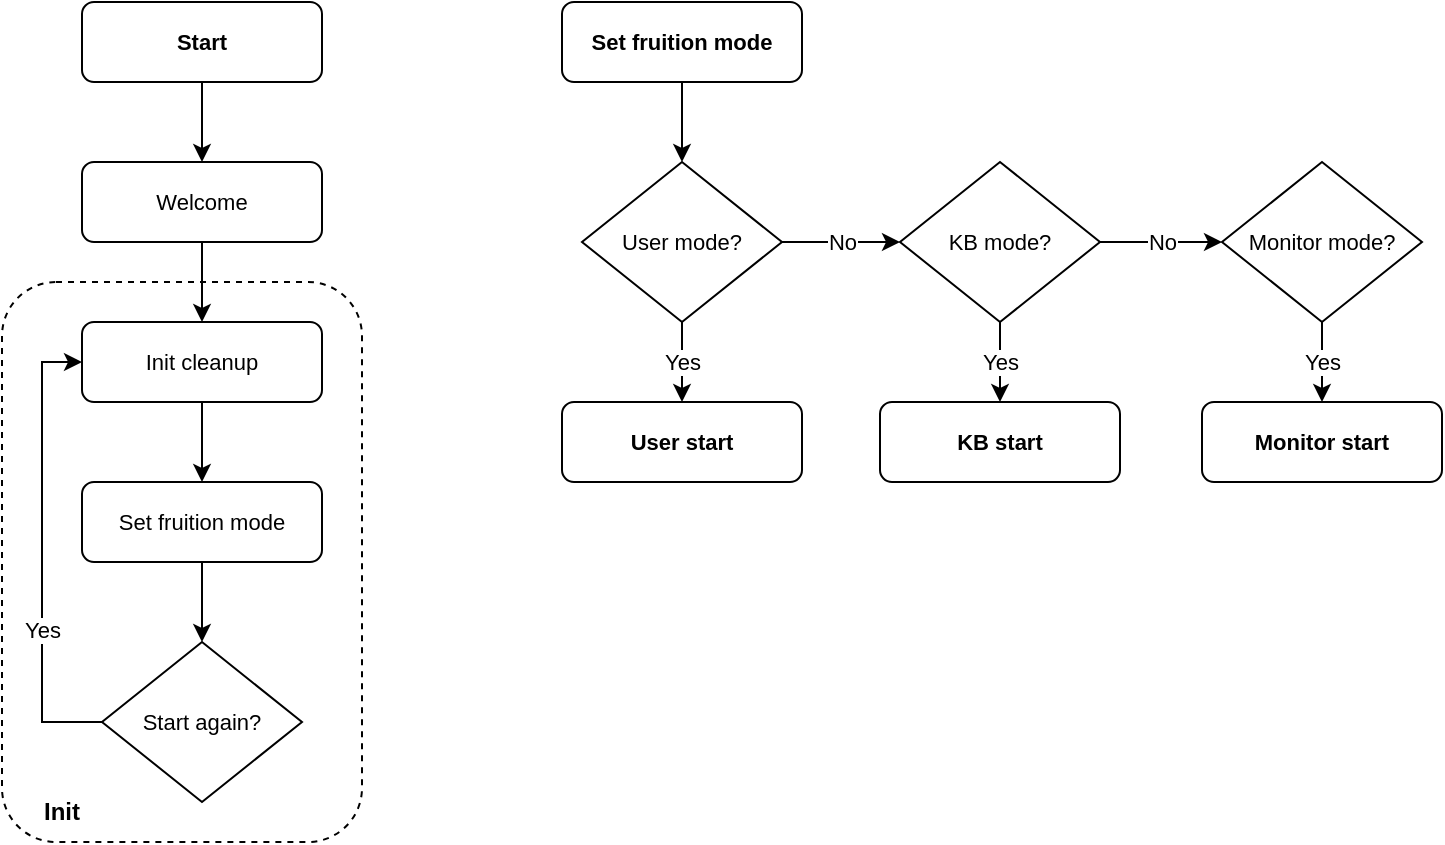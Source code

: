 <mxfile version="20.5.1" type="device"><diagram id="C5RBs43oDa-KdzZeNtuy" name="Page-1"><mxGraphModel dx="3746" dy="2472" grid="0" gridSize="10" guides="1" tooltips="1" connect="1" arrows="1" fold="1" page="1" pageScale="1" pageWidth="1169" pageHeight="827" math="0" shadow="0"><root><mxCell id="WIyWlLk6GJQsqaUBKTNV-0"/><mxCell id="WIyWlLk6GJQsqaUBKTNV-1" parent="WIyWlLk6GJQsqaUBKTNV-0"/><mxCell id="jTLag3UcQiWv1QtyqaXU-0" value="" style="rounded=1;whiteSpace=wrap;html=1;dashed=1;fillColor=none;" parent="WIyWlLk6GJQsqaUBKTNV-1" vertex="1"><mxGeometry x="-2240" y="-1460" width="180" height="280" as="geometry"/></mxCell><mxCell id="jTLag3UcQiWv1QtyqaXU-1" value="" style="edgeStyle=orthogonalEdgeStyle;rounded=0;orthogonalLoop=1;jettySize=auto;html=1;startArrow=none;startFill=0;endArrow=classic;endFill=1;" parent="WIyWlLk6GJQsqaUBKTNV-1" source="jTLag3UcQiWv1QtyqaXU-2" target="jTLag3UcQiWv1QtyqaXU-4" edge="1"><mxGeometry relative="1" as="geometry"/></mxCell><mxCell id="jTLag3UcQiWv1QtyqaXU-2" value="&lt;span style=&quot;font-size: 11px;&quot;&gt;Start&lt;br&gt;&lt;/span&gt;" style="rounded=1;whiteSpace=wrap;html=1;fontSize=12;glass=0;strokeWidth=1;shadow=0;fontStyle=1;labelBackgroundColor=default;labelBorderColor=none;" parent="WIyWlLk6GJQsqaUBKTNV-1" vertex="1"><mxGeometry x="-2200" y="-1600" width="120" height="40" as="geometry"/></mxCell><mxCell id="jTLag3UcQiWv1QtyqaXU-3" value="" style="edgeStyle=orthogonalEdgeStyle;rounded=0;orthogonalLoop=1;jettySize=auto;html=1;startArrow=none;startFill=0;endArrow=classic;endFill=1;" parent="WIyWlLk6GJQsqaUBKTNV-1" source="jTLag3UcQiWv1QtyqaXU-4" target="jTLag3UcQiWv1QtyqaXU-8" edge="1"><mxGeometry relative="1" as="geometry"/></mxCell><mxCell id="jTLag3UcQiWv1QtyqaXU-4" value="&lt;span style=&quot;font-size: 11px;&quot;&gt;Welcome&lt;br&gt;&lt;/span&gt;" style="rounded=1;whiteSpace=wrap;html=1;fontSize=12;glass=0;strokeWidth=1;shadow=0;fontStyle=0;labelBackgroundColor=default;labelBorderColor=none;" parent="WIyWlLk6GJQsqaUBKTNV-1" vertex="1"><mxGeometry x="-2200" y="-1520" width="120" height="40" as="geometry"/></mxCell><mxCell id="jTLag3UcQiWv1QtyqaXU-5" value="Yes" style="rounded=0;html=1;jettySize=auto;orthogonalLoop=1;fontSize=11;endArrow=classic;endFill=1;strokeWidth=1;shadow=0;labelBackgroundColor=default;edgeStyle=orthogonalEdgeStyle;entryX=0;entryY=0.5;entryDx=0;entryDy=0;exitX=0;exitY=0.5;exitDx=0;exitDy=0;" parent="WIyWlLk6GJQsqaUBKTNV-1" source="jTLag3UcQiWv1QtyqaXU-6" target="jTLag3UcQiWv1QtyqaXU-8" edge="1"><mxGeometry x="-0.333" relative="1" as="geometry"><mxPoint as="offset"/><mxPoint x="-2210" y="-1080" as="sourcePoint"/><mxPoint x="-2190" y="-1330" as="targetPoint"/></mxGeometry></mxCell><mxCell id="jTLag3UcQiWv1QtyqaXU-6" value="&lt;span style=&quot;font-size: 11px;&quot;&gt;Start again?&lt;/span&gt;" style="rhombus;whiteSpace=wrap;html=1;" parent="WIyWlLk6GJQsqaUBKTNV-1" vertex="1"><mxGeometry x="-2190" y="-1280" width="100" height="80" as="geometry"/></mxCell><mxCell id="jTLag3UcQiWv1QtyqaXU-7" value="" style="edgeStyle=orthogonalEdgeStyle;rounded=0;orthogonalLoop=1;jettySize=auto;html=1;" parent="WIyWlLk6GJQsqaUBKTNV-1" source="jTLag3UcQiWv1QtyqaXU-8" target="jTLag3UcQiWv1QtyqaXU-10" edge="1"><mxGeometry relative="1" as="geometry"/></mxCell><mxCell id="jTLag3UcQiWv1QtyqaXU-8" value="&lt;span style=&quot;font-size: 11px;&quot;&gt;Init cleanup&lt;br&gt;&lt;/span&gt;" style="rounded=1;whiteSpace=wrap;html=1;fontSize=12;glass=0;strokeWidth=1;shadow=0;fontStyle=0;labelBackgroundColor=default;labelBorderColor=none;" parent="WIyWlLk6GJQsqaUBKTNV-1" vertex="1"><mxGeometry x="-2200" y="-1440" width="120" height="40" as="geometry"/></mxCell><mxCell id="jTLag3UcQiWv1QtyqaXU-9" value="" style="edgeStyle=orthogonalEdgeStyle;rounded=0;orthogonalLoop=1;jettySize=auto;html=1;" parent="WIyWlLk6GJQsqaUBKTNV-1" source="jTLag3UcQiWv1QtyqaXU-10" target="jTLag3UcQiWv1QtyqaXU-6" edge="1"><mxGeometry relative="1" as="geometry"/></mxCell><mxCell id="jTLag3UcQiWv1QtyqaXU-10" value="&lt;span style=&quot;font-size: 11px;&quot;&gt;Set fruition mode&lt;br&gt;&lt;/span&gt;" style="rounded=1;whiteSpace=wrap;html=1;fontSize=12;glass=0;strokeWidth=1;shadow=0;fontStyle=0;labelBackgroundColor=default;labelBorderColor=none;" parent="WIyWlLk6GJQsqaUBKTNV-1" vertex="1"><mxGeometry x="-2200" y="-1360" width="120" height="40" as="geometry"/></mxCell><mxCell id="jTLag3UcQiWv1QtyqaXU-11" value="Init" style="text;html=1;strokeColor=none;fillColor=none;align=center;verticalAlign=middle;whiteSpace=wrap;rounded=0;dashed=1;fontStyle=1" parent="WIyWlLk6GJQsqaUBKTNV-1" vertex="1"><mxGeometry x="-2240" y="-1210" width="60" height="30" as="geometry"/></mxCell><mxCell id="jTLag3UcQiWv1QtyqaXU-12" value="" style="edgeStyle=orthogonalEdgeStyle;rounded=0;orthogonalLoop=1;jettySize=auto;html=1;" parent="WIyWlLk6GJQsqaUBKTNV-1" source="jTLag3UcQiWv1QtyqaXU-13" target="jTLag3UcQiWv1QtyqaXU-16" edge="1"><mxGeometry relative="1" as="geometry"/></mxCell><mxCell id="jTLag3UcQiWv1QtyqaXU-13" value="&lt;span style=&quot;font-size: 11px;&quot;&gt;Set fruition mode&lt;br&gt;&lt;/span&gt;" style="rounded=1;whiteSpace=wrap;html=1;fontSize=12;glass=0;strokeWidth=1;shadow=0;fontStyle=1;labelBackgroundColor=default;labelBorderColor=none;" parent="WIyWlLk6GJQsqaUBKTNV-1" vertex="1"><mxGeometry x="-1960" y="-1600" width="120" height="40" as="geometry"/></mxCell><mxCell id="jTLag3UcQiWv1QtyqaXU-14" value="No" style="edgeStyle=orthogonalEdgeStyle;rounded=0;orthogonalLoop=1;jettySize=auto;html=1;" parent="WIyWlLk6GJQsqaUBKTNV-1" source="jTLag3UcQiWv1QtyqaXU-16" target="jTLag3UcQiWv1QtyqaXU-19" edge="1"><mxGeometry relative="1" as="geometry"/></mxCell><mxCell id="jTLag3UcQiWv1QtyqaXU-15" value="Yes" style="edgeStyle=orthogonalEdgeStyle;rounded=0;orthogonalLoop=1;jettySize=auto;html=1;startArrow=none;startFill=0;endArrow=classic;endFill=1;" parent="WIyWlLk6GJQsqaUBKTNV-1" source="jTLag3UcQiWv1QtyqaXU-16" target="jTLag3UcQiWv1QtyqaXU-22" edge="1"><mxGeometry relative="1" as="geometry"/></mxCell><mxCell id="jTLag3UcQiWv1QtyqaXU-16" value="&lt;span style=&quot;font-size: 11px;&quot;&gt;User mode?&lt;/span&gt;" style="rhombus;whiteSpace=wrap;html=1;" parent="WIyWlLk6GJQsqaUBKTNV-1" vertex="1"><mxGeometry x="-1950" y="-1520" width="100" height="80" as="geometry"/></mxCell><mxCell id="jTLag3UcQiWv1QtyqaXU-17" value="No" style="edgeStyle=orthogonalEdgeStyle;rounded=0;orthogonalLoop=1;jettySize=auto;html=1;" parent="WIyWlLk6GJQsqaUBKTNV-1" source="jTLag3UcQiWv1QtyqaXU-19" target="jTLag3UcQiWv1QtyqaXU-21" edge="1"><mxGeometry relative="1" as="geometry"/></mxCell><mxCell id="jTLag3UcQiWv1QtyqaXU-18" value="Yes" style="edgeStyle=orthogonalEdgeStyle;rounded=0;orthogonalLoop=1;jettySize=auto;html=1;startArrow=none;startFill=0;endArrow=classic;endFill=1;" parent="WIyWlLk6GJQsqaUBKTNV-1" source="jTLag3UcQiWv1QtyqaXU-19" target="jTLag3UcQiWv1QtyqaXU-23" edge="1"><mxGeometry relative="1" as="geometry"/></mxCell><mxCell id="jTLag3UcQiWv1QtyqaXU-19" value="&lt;span style=&quot;font-size: 11px;&quot;&gt;KB mode?&lt;/span&gt;" style="rhombus;whiteSpace=wrap;html=1;" parent="WIyWlLk6GJQsqaUBKTNV-1" vertex="1"><mxGeometry x="-1791" y="-1520" width="100" height="80" as="geometry"/></mxCell><mxCell id="jTLag3UcQiWv1QtyqaXU-20" value="Yes" style="edgeStyle=orthogonalEdgeStyle;rounded=0;orthogonalLoop=1;jettySize=auto;html=1;startArrow=none;startFill=0;endArrow=classic;endFill=1;" parent="WIyWlLk6GJQsqaUBKTNV-1" source="jTLag3UcQiWv1QtyqaXU-21" target="jTLag3UcQiWv1QtyqaXU-24" edge="1"><mxGeometry relative="1" as="geometry"/></mxCell><mxCell id="jTLag3UcQiWv1QtyqaXU-21" value="&lt;span style=&quot;font-size: 11px;&quot;&gt;Monitor mode?&lt;/span&gt;" style="rhombus;whiteSpace=wrap;html=1;" parent="WIyWlLk6GJQsqaUBKTNV-1" vertex="1"><mxGeometry x="-1630" y="-1520" width="100" height="80" as="geometry"/></mxCell><mxCell id="jTLag3UcQiWv1QtyqaXU-22" value="&lt;span style=&quot;font-size: 11px;&quot;&gt;User start&lt;br&gt;&lt;/span&gt;" style="rounded=1;whiteSpace=wrap;html=1;fontSize=12;glass=0;strokeWidth=1;shadow=0;fontStyle=1;labelBackgroundColor=default;labelBorderColor=none;" parent="WIyWlLk6GJQsqaUBKTNV-1" vertex="1"><mxGeometry x="-1960" y="-1400" width="120" height="40" as="geometry"/></mxCell><mxCell id="jTLag3UcQiWv1QtyqaXU-23" value="&lt;span style=&quot;font-size: 11px;&quot;&gt;KB start&lt;br&gt;&lt;/span&gt;" style="rounded=1;whiteSpace=wrap;html=1;fontSize=12;glass=0;strokeWidth=1;shadow=0;fontStyle=1;labelBackgroundColor=default;labelBorderColor=none;" parent="WIyWlLk6GJQsqaUBKTNV-1" vertex="1"><mxGeometry x="-1801" y="-1400" width="120" height="40" as="geometry"/></mxCell><mxCell id="jTLag3UcQiWv1QtyqaXU-24" value="&lt;span style=&quot;font-size: 11px;&quot;&gt;Monitor start&lt;br&gt;&lt;/span&gt;" style="rounded=1;whiteSpace=wrap;html=1;fontSize=12;glass=0;strokeWidth=1;shadow=0;fontStyle=1;labelBackgroundColor=default;labelBorderColor=none;" parent="WIyWlLk6GJQsqaUBKTNV-1" vertex="1"><mxGeometry x="-1640" y="-1400" width="120" height="40" as="geometry"/></mxCell></root></mxGraphModel></diagram></mxfile>